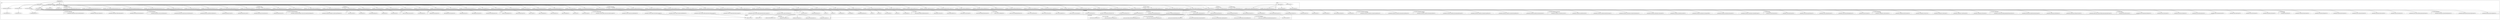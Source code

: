 digraph {
  subgraph cluster_ {
    label = "";
    labeljust = l;
    subgraph cluster_data {
      label = "data";
      labeljust = l;
      node[shape=ellipse];
      Template_data_DeepEqualsWithComments [label="data.DeepEqualsWithComments.ftl (6)"];
      node[shape=ellipse];
      Template_data_EqualsWithComments [label="data.EqualsWithComments.ftl (6)"];
      node[shape=ellipse];
      Template_data_DeepCloneWithParameters [label="data.DeepCloneWithParameters.ftl (6)"];
      node[shape=ellipse];
      Template_data_DeepEqualsWithOrder [label="data.DeepEqualsWithOrder.ftl (6)"];
      node[shape=ellipse];
      Template_data_EqualAttributes [label="data.EqualAttributes.ftl (6)"];
    }
    subgraph cluster__parser {
      label = "_parser";
      labeljust = l;
      node[shape=ellipse];
      Template__parser_CreateReader [label="_parser.CreateReader.ftl (1)"];
      node[shape=ellipse];
      Template__parser_Create [label="_parser.Create.ftl (1)"];
      node[shape=ellipse];
      Template__parser_ParseRuleString [label="_parser.ParseRuleString.ftl (24)"];
      node[shape=ellipse];
      Template__parser_ParseRuleReader [label="_parser.ParseRuleReader.ftl (24)"];
      node[shape=ellipse];
      Template__parser_ParseString [label="_parser.ParseString.ftl (1)"];
      node[shape=ellipse];
      Template__parser_Parse [label="_parser.Parse.ftl (1)"];
      node[shape=ellipse];
      Template__parser_ParseReader [label="_parser.ParseReader.ftl (1)"];
      node[shape=ellipse];
      Template__parser_ParseRule [label="_parser.ParseRule.ftl (24)"];
    }
    subgraph cluster_methods {
      label = "methods";
      labeljust = l;
      subgraph cluster_methods_opt {
        label = "methods.opt";
        labeljust = l;
        node[shape=ellipse];
        Template_methods_opt_Set4Opt [label="methods.opt.Set4Opt.ftl (10)"];
        node[shape=ellipse];
        Template_methods_opt_IsPresent4Opt [label="methods.opt.IsPresent4Opt.ftl (14)"];
        node[shape=ellipse];
        Template_methods_opt_SetAbsent [label="methods.opt.SetAbsent.ftl (10)"];
        node[shape=ellipse];
        Template_methods_opt_Get4Opt [label="methods.opt.Get4Opt.ftl (14)"];
      }
      node[shape=ellipse];
      Template_methods_Set [label="methods.Set.ftl (54)"];
      node[shape=ellipse];
      Template_methods_Get [label="methods.Get.ftl (78)"];
      node[shape=ellipse];
      Template_methods_MethodDelegate [label="methods.MethodDelegate.ftl (228)"];
    }
    subgraph cluster__cli {
      label = "_cli";
      labeljust = l;
      node[shape=ellipse];
      Template__cli_Main [label="_cli.Main.ftl (1)"];
      node[shape=ellipse];
      Template__cli_Run [label="_cli.Run.ftl (1)"];
      node[shape=ellipse];
      Template__cli_AddStandardOptions [label="_cli.AddStandardOptions.ftl (1)"];
      node[shape=ellipse];
      Template__cli_PrintVersion [label="_cli.PrintVersion.ftl (1)"];
      node[shape=ellipse];
      Template__cli_SymbolTable [label="_cli.SymbolTable.ftl (1)"];
      node[shape=ellipse];
      Template__cli_Parser [label="_cli.Parser.ftl (1)"];
      node[shape=ellipse];
      Template__cli_StoreSymbols [label="_cli.StoreSymbols.ftl (1)"];
      node[shape=ellipse];
      Template__cli_Print [label="_cli.Print.ftl (1)"];
      node[shape=ellipse];
      Template__cli_Init [label="_cli.Init.ftl (1)"];
      node[shape=ellipse];
      Template__cli_AddAdditionalOptions [label="_cli.AddAdditionalOptions.ftl (1)"];
      node[shape=ellipse];
      Template__cli_PrintHelp [label="_cli.PrintHelp.ftl (1)"];
      node[shape=ellipse];
      Template__cli_InitOptions [label="_cli.InitOptions.ftl (1)"];
    }
    subgraph cluster__visitor_handler {
      label = "_visitor.handler";
      labeljust = l;
      node[shape=ellipse];
      Template__visitor_handler_Traverse [label="_visitor.handler.Traverse.ftl (6)"];
      node[shape=ellipse];
      Template__visitor_handler_HandleSymTabInheritance [label="_visitor.handler.HandleSymTabInheritance.ftl (5)"];
      node[shape=ellipse];
      Template__visitor_handler_HandleASTInheritance [label="_visitor.handler.HandleASTInheritance.ftl (9)"];
      node[shape=ellipse];
      Template__visitor_handler_TraverseScope [label="_visitor.handler.TraverseScope.ftl (1)"];
      node[shape=ellipse];
      Template__visitor_handler_Handle [label="_visitor.handler.Handle.ftl (16)"];
    }
    subgraph cluster__visitor_traverser {
      label = "_visitor.traverser";
      labeljust = l;
      node[shape=ellipse];
      Template__visitor_traverser_Traverse [label="_visitor.traverser.Traverse.ftl (6)"];
      node[shape=ellipse];
      Template__visitor_traverser_AddVisitor [label="_visitor.traverser.AddVisitor.ftl (5)"];
      node[shape=ellipse];
      Template__visitor_traverser_DelegatingMethods [label="_visitor.traverser.DelegatingMethods.ftl (32)"];
      node[shape=ellipse];
      Template__visitor_traverser_SetHandler [label="_visitor.traverser.SetHandler.ftl (4)"];
      node[shape=ellipse];
      Template__visitor_traverser_TraverseScope [label="_visitor.traverser.TraverseScope.ftl (1)"];
      node[shape=ellipse];
      Template__visitor_traverser_Handle [label="_visitor.traverser.Handle.ftl (16)"];
    }
    subgraph cluster__ast_ast_class {
      label = "_ast.ast_class";
      labeljust = l;
      subgraph cluster__ast_ast_class_builder {
        label = "_ast.ast_class.builder";
        labeljust = l;
        node[shape=ellipse];
        Template__ast_ast_class_builder_ASTCNodeInit [label="_ast.ast_class.builder.ASTCNodeInit.ftl (12)"];
        node[shape=ellipse];
        Template__ast_ast_class_builder_ASTCNodeMethodDelegate [label="_ast.ast_class.builder.ASTCNodeMethodDelegate.ftl (204)"];
      }
      subgraph cluster__ast_ast_class_refSymbolMethods {
        label = "_ast.ast_class.refSymbolMethods";
        labeljust = l;
        node[shape=ellipse];
        Template__ast_ast_class_refSymbolMethods_GetDefinition [label="_ast.ast_class.refSymbolMethods.GetDefinition.ftl (1)"];
        node[shape=ellipse];
        Template__ast_ast_class_refSymbolMethods_GetSymbol [label="_ast.ast_class.refSymbolMethods.GetSymbol.ftl (1)"];
        node[shape=ellipse];
        Template__ast_ast_class_refSymbolMethods_IsPresentSymbol [label="_ast.ast_class.refSymbolMethods.IsPresentSymbol.ftl (1)"];
        node[shape=ellipse];
        Template__ast_ast_class_refSymbolMethods_UpdateLoader [label="_ast.ast_class.refSymbolMethods.UpdateLoader.ftl (1)"];
        node[shape=ellipse];
        Template__ast_ast_class_refSymbolMethods_IsPresentDefinition [label="_ast.ast_class.refSymbolMethods.IsPresentDefinition.ftl (1)"];
      }
      subgraph cluster__ast_ast_class_symboltable {
        label = "_ast.ast_class.symboltable";
        labeljust = l;
        node[shape=ellipse];
        Template__ast_ast_class_symboltable_InheritedSetEnclosingScope [label="_ast.ast_class.symboltable.InheritedSetEnclosingScope.ftl (18)"];
      }
      node[shape=ellipse];
      Template__ast_ast_class_Accept [label="_ast.ast_class.Accept.ftl (6)"];
      node[shape=ellipse];
      Template__ast_ast_class_AcceptSuper [label="_ast.ast_class.AcceptSuper.ftl (24)"];
    }
    subgraph cluster__ast_builder {
      label = "_ast.builder";
      labeljust = l;
      subgraph cluster__ast_builder_opt {
        label = "_ast.builder.opt";
        labeljust = l;
        node[shape=ellipse];
        Template__ast_builder_opt_SetAbsent4ASTBuilderOpt [label="_ast.builder.opt.SetAbsent4ASTBuilderOpt.ftl (5)"];
        node[shape=ellipse];
        Template__ast_builder_opt_Set4ASTBuilderOpt [label="_ast.builder.opt.Set4ASTBuilderOpt.ftl (5)"];
      }
      node[shape=ellipse];
      Template__ast_builder_BuildMethod [label="_ast.builder.BuildMethod.ftl (12)"];
      node[shape=ellipse];
      Template__ast_builder_Set4ASTBuilder [label="_ast.builder.Set4ASTBuilder.ftl (33)"];
      node[shape=ellipse];
      Template__ast_builder_MethodDelegate4ASTBuilder [label="_ast.builder.MethodDelegate4ASTBuilder.ftl (28)"];
      node[shape=ellipse];
      Template__ast_builder_IsValidMethod [label="_ast.builder.IsValidMethod.ftl (9)"];
    }
    subgraph cluster__ast_ast_constants {
      label = "_ast.ast_constants";
      labeljust = l;
      node[shape=ellipse];
      Template__ast_ast_constants_GetAllLanguages [label="_ast.ast_constants.GetAllLanguages.ftl (1)"];
    }
    subgraph cluster_mill {
      label = "mill";
      labeljust = l;
      node[shape=ellipse];
      Template_mill_InitMethod [label="mill.InitMethod.ftl (1)"];
      node[shape=ellipse];
      Template_mill_ProtectedParserMethod [label="mill.ProtectedParserMethod.ftl (1)"];
      node[shape=ellipse];
      Template_mill_InitMeMethod [label="mill.InitMeMethod.ftl (1)"];
      node[shape=ellipse];
      Template_mill_ResetMethod [label="mill.ResetMethod.ftl (1)"];
      node[shape=ellipse];
      Template_mill_BuilderMethod [label="mill.BuilderMethod.ftl (20)"];
      node[shape=ellipse];
      Template_mill_BuilderDelegatorMethod [label="mill.BuilderDelegatorMethod.ftl (12)"];
      node[shape=ellipse];
      Template_mill_ProtectedMethodForSuper [label="mill.ProtectedMethodForSuper.ftl (15)"];
      node[shape=ellipse];
      Template_mill_GetMillMethod [label="mill.GetMillMethod.ftl (1)"];
      node[shape=ellipse];
      Template_mill_ProtectedBuilderMethod [label="mill.ProtectedBuilderMethod.ftl (16)"];
      node[shape=ellipse];
      Template_mill_InheritanceHandlerMethod [label="mill.InheritanceHandlerMethod.ftl (1)"];
      node[shape=ellipse];
      Template_mill_ProtectedGlobalScopeMethod [label="mill.ProtectedGlobalScopeMethod.ftl (1)"];
    }
    subgraph cluster_core {
      label = "core";
      labeljust = l;
      node[shape=ellipse];
      Template_core_Constructor [label="core.Constructor.ftl (43)"];
      node[shape=ellipse];
      Template_core_Attribute [label="core.Attribute.ftl (173)"];
      node[shape=ellipse];
      Template_core_Class [label="core.Class.ftl (45)"];
      node[shape=ellipse];
      Template_core_Interface [label="core.Interface.ftl (22)"];
      node[shape=ellipse];
      Template_core_EmptyBody [label="core.EmptyBody.ftl (74)"];
      node[shape=ellipse];
      Template_core_Annotations [label="core.Annotations.ftl (5)"];
      node[shape=ellipse];
      Template_core_Method [label="core.Method.ftl (1545)"];
      node[shape=ellipse];
      Template_core_EmptyConstants [label="core.EmptyConstants.ftl (11)"];
      node[shape=ellipse];
      Template_core_Imports [label="core.Imports.ftl (67)"];
      node[shape=ellipse];
      Template_core_Value [label="core.Value.ftl (114)"];
      node[shape=ellipse];
      Template_core_Enum [label="core.Enum.ftl (2)"];
      node[shape=ellipse];
      Template_core_Constants [label="core.Constants.ftl (11)"];
    }
    subgraph cluster__symboltable_serialization_symbolDeSer {
      label = "_symboltable.serialization.symbolDeSer";
      labeljust = l;
      node[shape=ellipse];
      Template__symboltable_serialization_symbolDeSer_Deserialize4SymbolDeSer [label="_symboltable.serialization.symbolDeSer.Deserialize4SymbolDeSer.ftl (3)"];
      node[shape=ellipse];
      Template__symboltable_serialization_symbolDeSer_Serialize4SymbolDeSer [label="_symboltable.serialization.symbolDeSer.Serialize4SymbolDeSer.ftl (3)"];
    }
    subgraph cluster__symboltable_serialization_scopeDeSer {
      label = "_symboltable.serialization.scopeDeSer";
      labeljust = l;
      node[shape=ellipse];
      Template__symboltable_serialization_scopeDeSer_DeserializeArtifactScope [label="_symboltable.serialization.scopeDeSer.DeserializeArtifactScope.ftl (1)"];
      node[shape=ellipse];
      Template__symboltable_serialization_scopeDeSer_DeserializeSymbols [label="_symboltable.serialization.scopeDeSer.DeserializeSymbols.ftl (1)"];
      node[shape=ellipse];
      Template__symboltable_serialization_scopeDeSer_DeserializeScope [label="_symboltable.serialization.scopeDeSer.DeserializeScope.ftl (1)"];
      node[shape=ellipse];
      Template__symboltable_serialization_scopeDeSer_SerializeS2J4ScopeDeSer [label="_symboltable.serialization.scopeDeSer.SerializeS2J4ScopeDeSer.ftl (1)"];
      node[shape=ellipse];
      Template__symboltable_serialization_scopeDeSer_SerializeAS4ScopeDeSer [label="_symboltable.serialization.scopeDeSer.SerializeAS4ScopeDeSer.ftl (1)"];
    }
    subgraph cluster__symboltable_serialization_symbols2Json {
      label = "_symboltable.serialization.symbols2Json";
      labeljust = l;
      node[shape=ellipse];
      Template__symboltable_serialization_symbols2Json_VisitScope4STP [label="_symboltable.serialization.symbols2Json.VisitScope4STP.ftl (1)"];
      node[shape=ellipse];
      Template__symboltable_serialization_symbols2Json_Load2 [label="_symboltable.serialization.symbols2Json.Load2.ftl (3)"];
      node[shape=ellipse];
      Template__symboltable_serialization_symbols2Json_VisitSymbol [label="_symboltable.serialization.symbols2Json.VisitSymbol.ftl (3)"];
      node[shape=ellipse];
      Template__symboltable_serialization_symbols2Json_Serialize4Symbols2Json [label="_symboltable.serialization.symbols2Json.Serialize4Symbols2Json.ftl (2)"];
      node[shape=ellipse];
      Template__symboltable_serialization_symbols2Json_EndVisit4Scope [label="_symboltable.serialization.symbols2Json.EndVisit4Scope.ftl (2)"];
      node[shape=ellipse];
      Template__symboltable_serialization_symbols2Json_Init [label="_symboltable.serialization.symbols2Json.Init.ftl (1)"];
      node[shape=ellipse];
      Template__symboltable_serialization_symbols2Json_Store [label="_symboltable.serialization.symbols2Json.Store.ftl (1)"];
      node[shape=ellipse];
      Template__symboltable_serialization_symbols2Json_VisitArtifactScope [label="_symboltable.serialization.symbols2Json.VisitArtifactScope.ftl (1)"];
      node[shape=ellipse];
      Template__symboltable_serialization_symbols2Json_Deserialize [label="_symboltable.serialization.symbols2Json.Deserialize.ftl (1)"];
    }
    subgraph cluster__symboltable_symbol {
      label = "_symboltable.symbol";
      labeljust = l;
      node[shape=ellipse];
      Template__symboltable_symbol_SetSpannedScope [label="_symboltable.symbol.SetSpannedScope.ftl (2)"];
      node[shape=ellipse];
      Template__symboltable_symbol_DetermineFullName [label="_symboltable.symbol.DetermineFullName.ftl (3)"];
      node[shape=ellipse];
      Template__symboltable_symbol_BuildSymbol [label="_symboltable.symbol.BuildSymbol.ftl (3)"];
      node[shape=ellipse];
      Template__symboltable_symbol_NameSetter [label="_symboltable.symbol.NameSetter.ftl (4)"];
      node[shape=ellipse];
      Template__symboltable_symbol_GetScope [label="_symboltable.symbol.GetScope.ftl (4)"];
      node[shape=ellipse];
      Template__symboltable_symbol_DeterminePackageName [label="_symboltable.symbol.DeterminePackageName.ftl (3)"];
    }
    subgraph cluster__symboltable_artifactscope {
      label = "_symboltable.artifactscope";
      labeljust = l;
      node[shape=ellipse];
      Template__symboltable_artifactscope_SetEnclosingScope [label="_symboltable.artifactscope.SetEnclosingScope.ftl (1)"];
      node[shape=ellipse];
      Template__symboltable_artifactscope_GetName [label="_symboltable.artifactscope.GetName.ftl (1)"];
      node[shape=ellipse];
      Template__symboltable_artifactscope_ConstructorArtifactScope [label="_symboltable.artifactscope.ConstructorArtifactScope.ftl (1)"];
      node[shape=ellipse];
      Template__symboltable_artifactscope_IsPresentName [label="_symboltable.artifactscope.IsPresentName.ftl (1)"];
    }
    subgraph cluster__symboltable_scopesgenitor {
      label = "_symboltable.scopesgenitor";
      labeljust = l;
      node[shape=ellipse];
      Template__symboltable_scopesgenitor_CreateScope [label="_symboltable.scopesgenitor.CreateScope.ftl (1)"];
      node[shape=ellipse];
      Template__symboltable_scopesgenitor_Visit4SSC [label="_symboltable.scopesgenitor.Visit4SSC.ftl (3)"];
      node[shape=ellipse];
      Template__symboltable_scopesgenitor_EndVisitSymbol [label="_symboltable.scopesgenitor.EndVisitSymbol.ftl (3)"];
      node[shape=ellipse];
      Template__symboltable_scopesgenitor_VisitNoSymbol [label="_symboltable.scopesgenitor.VisitNoSymbol.ftl (3)"];
      node[shape=ellipse];
      Template__symboltable_scopesgenitor_PutOnStack [label="_symboltable.scopesgenitor.PutOnStack.ftl (1)"];
      node[shape=ellipse];
      Template__symboltable_scopesgenitor_CreateFromAST [label="_symboltable.scopesgenitor.CreateFromAST.ftl (1)"];
    }
    subgraph cluster__symboltable_iartifactscope {
      label = "_symboltable.iartifactscope";
      labeljust = l;
      node[shape=ellipse];
      Template__symboltable_iartifactscope_CheckIfContinueAsSubScope [label="_symboltable.iartifactscope.CheckIfContinueAsSubScope.ftl (1)"];
      node[shape=ellipse];
      Template__symboltable_iartifactscope_GetRemainingNameForResolveDown [label="_symboltable.iartifactscope.GetRemainingNameForResolveDown.ftl (1)"];
      node[shape=ellipse];
      Template__symboltable_iartifactscope_ContinueWithEnclosingScope4ArtifactScope [label="_symboltable.iartifactscope.ContinueWithEnclosingScope4ArtifactScope.ftl (3)"];
      node[shape=ellipse];
      Template__symboltable_iartifactscope_GetTopLevelSymbol [label="_symboltable.iartifactscope.GetTopLevelSymbol.ftl (1)"];
      node[shape=ellipse];
      Template__symboltable_iartifactscope_GetFullName [label="_symboltable.iartifactscope.GetFullName.ftl (1)"];
    }
    subgraph cluster__symboltable_scope {
      label = "_symboltable.scope";
      labeljust = l;
      node[shape=ellipse];
      Template__symboltable_scope_AcceptScope [label="_symboltable.scope.AcceptScope.ftl (3)"];
      node[shape=ellipse];
      Template__symboltable_scope_SetSpanningSymbolAbsent [label="_symboltable.scope.SetSpanningSymbolAbsent.ftl (1)"];
      node[shape=ellipse];
      Template__symboltable_scope_SetEnclosingScope [label="_symboltable.scope.SetEnclosingScope.ftl (1)"];
      node[shape=ellipse];
      Template__symboltable_scope_ResolveSubKinds [label="_symboltable.scope.ResolveSubKinds.ftl (3)"];
      node[shape=ellipse];
      Template__symboltable_scope_SetSubScopes [label="_symboltable.scope.SetSubScopes.ftl (1)"];
      node[shape=ellipse];
      Template__symboltable_scope_SetSpanningSymbol [label="_symboltable.scope.SetSpanningSymbol.ftl (1)"];
      node[shape=ellipse];
      Template__symboltable_scope_AddSubScope [label="_symboltable.scope.AddSubScope.ftl (1)"];
      node[shape=ellipse];
      Template__symboltable_scope_RemoveSubScope [label="_symboltable.scope.RemoveSubScope.ftl (1)"];
      node[shape=ellipse];
      Template__symboltable_scope_GetSubScopes [label="_symboltable.scope.GetSubScopes.ftl (1)"];
    }
    subgraph cluster__symboltable_symbolsurrogate {
      label = "_symboltable.symbolsurrogate";
      labeljust = l;
      node[shape=ellipse];
      Template__symboltable_symbolsurrogate_SetEnclosingScope4SymbolSurrogate [label="_symboltable.symbolsurrogate.SetEnclosingScope4SymbolSurrogate.ftl (3)"];
      node[shape=ellipse];
      Template__symboltable_symbolsurrogate_CheckLazyLoadDelegate [label="_symboltable.symbolsurrogate.CheckLazyLoadDelegate.ftl (3)"];
      node[shape=ellipse];
      Template__symboltable_symbolsurrogate_ConstructorSymbolSurrogate [label="_symboltable.symbolsurrogate.ConstructorSymbolSurrogate.ftl (3)"];
      node[shape=ellipse];
      Template__symboltable_symbolsurrogate_Set4SymbolSurrogate [label="_symboltable.symbolsurrogate.Set4SymbolSurrogate.ftl (3)"];
      node[shape=ellipse];
      Template__symboltable_symbolsurrogate_LazyLoadDelegate [label="_symboltable.symbolsurrogate.LazyLoadDelegate.ftl (3)"];
      node[shape=ellipse];
      Template__symboltable_symbolsurrogate_GetFullName [label="_symboltable.symbolsurrogate.GetFullName.ftl (3)"];
      node[shape=ellipse];
      Template__symboltable_symbolsurrogate_GetEnclosingScopeSymbolSurrogate [label="_symboltable.symbolsurrogate.GetEnclosingScopeSymbolSurrogate.ftl (3)"];
      node[shape=ellipse];
      Template__symboltable_symbolsurrogate_BuildSymbolSurrogate [label="_symboltable.symbolsurrogate.BuildSymbolSurrogate.ftl (3)"];
    }
    subgraph cluster__symboltable_globalscope {
      label = "_symboltable.globalscope";
      labeljust = l;
      node[shape=ellipse];
      Template__symboltable_globalscope_ZeroArgsConstructorGlobalScope [label="_symboltable.globalscope.ZeroArgsConstructorGlobalScope.ftl (1)"];
      node[shape=ellipse];
      Template__symboltable_globalscope_LoadFileForModelName [label="_symboltable.globalscope.LoadFileForModelName.ftl (1)"];
      node[shape=ellipse];
      Template__symboltable_globalscope_Init [label="_symboltable.globalscope.Init.ftl (1)"];
      node[shape=ellipse];
      Template__symboltable_globalscope_GetSymbols2Json [label="_symboltable.globalscope.GetSymbols2Json.ftl (1)"];
      node[shape=ellipse];
      Template__symboltable_globalscope_Load [label="_symboltable.globalscope.Load.ftl (3)"];
      node[shape=ellipse];
      Template__symboltable_globalscope_Clear [label="_symboltable.globalscope.Clear.ftl (1)"];
      node[shape=ellipse];
      Template__symboltable_globalscope_ConstructorGlobalScope [label="_symboltable.globalscope.ConstructorGlobalScope.ftl (1)"];
    }
    subgraph cluster__symboltable_iscope {
      label = "_symboltable.iscope";
      labeljust = l;
      node[shape=ellipse];
      Template__symboltable_iscope_ResolveDownMany [label="_symboltable.iscope.ResolveDownMany.ftl (3)"];
      node[shape=ellipse];
      Template__symboltable_iscope_ResolveDelegate [label="_symboltable.iscope.ResolveDelegate.ftl (21)"];
      node[shape=ellipse];
      Template__symboltable_iscope_ResolveMany4IScope [label="_symboltable.iscope.ResolveMany4IScope.ftl (3)"];
      node[shape=ellipse];
      Template__symboltable_iscope_Filter [label="_symboltable.iscope.Filter.ftl (3)"];
      node[shape=ellipse];
      Template__symboltable_iscope_ContinueWithEnclosingScope4IScope [label="_symboltable.iscope.ContinueWithEnclosingScope4IScope.ftl (3)"];
      node[shape=ellipse];
      Template__symboltable_iscope_GetSymbolSize [label="_symboltable.iscope.GetSymbolSize.ftl (1)"];
      node[shape=ellipse];
      Template__symboltable_iscope_ResolveManyLocally [label="_symboltable.iscope.ResolveManyLocally.ftl (3)"];
      node[shape=ellipse];
      Template__symboltable_iscope_ContinueAsSubScope [label="_symboltable.iscope.ContinueAsSubScope.ftl (3)"];
    }
    subgraph cluster__symboltable_iglobalscope {
      label = "_symboltable.iglobalscope";
      labeljust = l;
      node[shape=ellipse];
      Template__symboltable_iglobalscope_CalculateModelNamesFor [label="_symboltable.iglobalscope.CalculateModelNamesFor.ftl (3)"];
      node[shape=ellipse];
      Template__symboltable_iglobalscope_ResolveAdapted [label="_symboltable.iglobalscope.ResolveAdapted.ftl (3)"];
      node[shape=ellipse];
      Template__symboltable_iglobalscope_ResolveMany4GlobalScope [label="_symboltable.iglobalscope.ResolveMany4GlobalScope.ftl (3)"];
    }
    subgraph cluster__symboltable_scopesgenitordelegator {
      label = "_symboltable.scopesgenitordelegator";
      labeljust = l;
      node[shape=ellipse];
      Template__symboltable_scopesgenitordelegator_CreateFromASTDelegator [label="_symboltable.scopesgenitordelegator.CreateFromASTDelegator.ftl (1)"];
      node[shape=ellipse];
      Template__symboltable_scopesgenitordelegator_ConstructorScopesGenitorDelegator [label="_symboltable.scopesgenitordelegator.ConstructorScopesGenitorDelegator.ftl (1)"];
    }
    subgraph cluster_parser {
      label = "parser";
      labeljust = l;
      node[shape=ellipse];
      Template_parser_Parser [label="parser.Parser.ftl (1)"];
      node[shape=ellipse];
      Template_parser_Lexer [label="parser.Lexer.ftl (1)"];
      node[shape=ellipse];
      Template_parser_ParserHeader [label="parser.ParserHeader.ftl (1)"];
      node[shape=ellipse];
      Template_parser_LexerMember [label="parser.LexerMember.ftl (1)"];
    }
    subgraph cluster__od {
      label = "_od";
      labeljust = l;
      node[shape=ellipse];
      Template__od_PrintObject [label="_od.PrintObject.ftl (1)"];
      node[shape=ellipse];
      Template__od_PrintAttribute [label="_od.PrintAttribute.ftl (1)"];
      node[shape=ellipse];
      Template__od_ConstructorOD [label="_od.ConstructorOD.ftl (1)"];
      node[shape=ellipse];
      Template__od_HandleOD [label="_od.HandleOD.ftl (6)"];
      node[shape=ellipse];
      Template__od_PrintObjectDiagram [label="_od.PrintObjectDiagram.ftl (1)"];
    }
    subgraph cluster_graphqllite {
      label = "graphqllite";
      labeljust = l;
      subgraph cluster_graphqllite__symboltable {
        label = "graphqllite._symboltable";
        labeljust = l;
        node[shape=note];
        File_graphqllite__symboltable_GraphQLLiteScope [label="graphqllite._symboltable.GraphQLLiteScope.java (1)"];
        node[shape=note];
        File_graphqllite__symboltable_ICommonGraphQLLiteSymbol [label="graphqllite._symboltable.ICommonGraphQLLiteSymbol.java (1)"];
        node[shape=note];
        File_graphqllite__symboltable_SchemaSymbolDeSer [label="graphqllite._symboltable.SchemaSymbolDeSer.java (1)"];
        node[shape=note];
        File_graphqllite__symboltable_ITypeSymbolResolver [label="graphqllite._symboltable.ITypeSymbolResolver.java (1)"];
        node[shape=note];
        File_graphqllite__symboltable_GQLTypeSymbolDeSer [label="graphqllite._symboltable.GQLTypeSymbolDeSer.java (1)"];
        node[shape=note];
        File_graphqllite__symboltable_GraphQLLiteScopesGenitorDelegator [label="graphqllite._symboltable.GraphQLLiteScopesGenitorDelegator.java (1)"];
        node[shape=note];
        File_graphqllite__symboltable_IGraphQLLiteGlobalScope [label="graphqllite._symboltable.IGraphQLLiteGlobalScope.java (1)"];
        node[shape=note];
        File_graphqllite__symboltable_IGraphQLLiteArtifactScope [label="graphqllite._symboltable.IGraphQLLiteArtifactScope.java (1)"];
        node[shape=note];
        File_graphqllite__symboltable_GQLTypeSymbol [label="graphqllite._symboltable.GQLTypeSymbol.java (1)"];
        node[shape=note];
        File_graphqllite__symboltable_GraphQLLiteArtifactScope [label="graphqllite._symboltable.GraphQLLiteArtifactScope.java (1)"];
        node[shape=note];
        File_graphqllite__symboltable_SchemaSymbolSurrogate [label="graphqllite._symboltable.SchemaSymbolSurrogate.java (1)"];
        node[shape=note];
        File_graphqllite__symboltable_IGraphQLLiteScope [label="graphqllite._symboltable.IGraphQLLiteScope.java (1)"];
        node[shape=note];
        File_graphqllite__symboltable_GraphQLLiteSymbols2Json [label="graphqllite._symboltable.GraphQLLiteSymbols2Json.java (1)"];
        node[shape=note];
        File_graphqllite__symboltable_GraphQLLiteScopesGenitor [label="graphqllite._symboltable.GraphQLLiteScopesGenitor.java (1)"];
        node[shape=note];
        File_graphqllite__symboltable_SchemaSymbolSurrogateBuilder [label="graphqllite._symboltable.SchemaSymbolSurrogateBuilder.java (1)"];
        node[shape=note];
        File_graphqllite__symboltable_GraphQLLiteDeSer [label="graphqllite._symboltable.GraphQLLiteDeSer.java (1)"];
        node[shape=note];
        File_graphqllite__symboltable_ISchemaSymbolResolver [label="graphqllite._symboltable.ISchemaSymbolResolver.java (1)"];
        node[shape=note];
        File_graphqllite__symboltable_IGQLTypeSymbolResolver [label="graphqllite._symboltable.IGQLTypeSymbolResolver.java (1)"];
        node[shape=note];
        File_graphqllite__symboltable_GQLTypeSymbolSurrogateBuilder [label="graphqllite._symboltable.GQLTypeSymbolSurrogateBuilder.java (1)"];
        node[shape=note];
        File_graphqllite__symboltable_TypeSymbolDeSer [label="graphqllite._symboltable.TypeSymbolDeSer.java (1)"];
        node[shape=note];
        File_graphqllite__symboltable_TypeSymbolSurrogate [label="graphqllite._symboltable.TypeSymbolSurrogate.java (1)"];
        node[shape=note];
        File_graphqllite__symboltable_SchemaSymbol [label="graphqllite._symboltable.SchemaSymbol.java (1)"];
        node[shape=note];
        File_graphqllite__symboltable_TypeSymbolSurrogateBuilder [label="graphqllite._symboltable.TypeSymbolSurrogateBuilder.java (1)"];
        node[shape=note];
        File_graphqllite__symboltable_TypeSymbolBuilder [label="graphqllite._symboltable.TypeSymbolBuilder.java (1)"];
        node[shape=note];
        File_graphqllite__symboltable_GraphQLLiteGlobalScope [label="graphqllite._symboltable.GraphQLLiteGlobalScope.java (1)"];
        node[shape=note];
        File_graphqllite__symboltable_TypeSymbol [label="graphqllite._symboltable.TypeSymbol.java (1)"];
        node[shape=note];
        File_graphqllite__symboltable_GQLTypeSymbolBuilder [label="graphqllite._symboltable.GQLTypeSymbolBuilder.java (1)"];
        node[shape=note];
        File_graphqllite__symboltable_SchemaSymbolBuilder [label="graphqllite._symboltable.SchemaSymbolBuilder.java (1)"];
        node[shape=note];
        File_graphqllite__symboltable_GQLTypeSymbolSurrogate [label="graphqllite._symboltable.GQLTypeSymbolSurrogate.java (1)"];
      }
      subgraph cluster_graphqllite__auxiliary {
        label = "graphqllite._auxiliary";
        labeljust = l;
        node[shape=note];
        File_graphqllite__auxiliary_MCCommonLiteralsMillForGraphQLLite [label="graphqllite._auxiliary.MCCommonLiteralsMillForGraphQLLite.java (1)"];
        node[shape=note];
        File_graphqllite__auxiliary_MCBasicsMillForGraphQLLite [label="graphqllite._auxiliary.MCBasicsMillForGraphQLLite.java (1)"];
        node[shape=note];
        File_graphqllite__auxiliary_MCLiteralsBasisMillForGraphQLLite [label="graphqllite._auxiliary.MCLiteralsBasisMillForGraphQLLite.java (1)"];
      }
      subgraph cluster_graphqllite__parser {
        label = "graphqllite._parser";
        labeljust = l;
        node[shape=note];
        File_graphqllite__parser_GraphQLLiteAntlrParser [label="graphqllite._parser.GraphQLLiteAntlrParser.g4 (1)"];
        node[shape=note];
        File_graphqllite__parser_GraphQLLiteAntlrLexer [label="graphqllite._parser.GraphQLLiteAntlrLexer.g4 (1)"];
        node[shape=note];
        File_graphqllite__parser_GraphQLLiteParser [label="graphqllite._parser.GraphQLLiteParser.java (1)"];
      }
      subgraph cluster_graphqllite__od {
        label = "graphqllite._od";
        labeljust = l;
        node[shape=note];
        File_graphqllite__od_GraphQLLite2OD [label="graphqllite._od.GraphQLLite2OD.java (1)"];
      }
      subgraph cluster_graphqllite__visitor {
        label = "graphqllite._visitor";
        labeljust = l;
        node[shape=note];
        File_graphqllite__visitor_GraphQLLiteVisitor2 [label="graphqllite._visitor.GraphQLLiteVisitor2.java (1)"];
        node[shape=note];
        File_graphqllite__visitor_GraphQLLiteInheritanceHandler [label="graphqllite._visitor.GraphQLLiteInheritanceHandler.java (1)"];
        node[shape=note];
        File_graphqllite__visitor_GraphQLLiteHandler [label="graphqllite._visitor.GraphQLLiteHandler.java (1)"];
        node[shape=note];
        File_graphqllite__visitor_GraphQLLiteTraverser [label="graphqllite._visitor.GraphQLLiteTraverser.java (1)"];
        node[shape=note];
        File_graphqllite__visitor_GraphQLLiteTraverserImplementation [label="graphqllite._visitor.GraphQLLiteTraverserImplementation.java (1)"];
      }
      subgraph cluster_graphqllite__ast {
        label = "graphqllite._ast";
        labeljust = l;
        node[shape=note];
        File_graphqllite__ast_ASTSchemaBuilder [label="graphqllite._ast.ASTSchemaBuilder.java (1)"];
        node[shape=note];
        File_graphqllite__ast_ASTBUILDINSCALAR [label="graphqllite._ast.ASTBUILDINSCALAR.java (1)"];
        node[shape=note];
        File_graphqllite__ast_ASTTypeBuilder [label="graphqllite._ast.ASTTypeBuilder.java (1)"];
        node[shape=note];
        File_graphqllite__ast_ASTCollectionAttributeTypeBuilder [label="graphqllite._ast.ASTCollectionAttributeTypeBuilder.java (1)"];
        node[shape=note];
        File_graphqllite__ast_ASTScalarBuilder [label="graphqllite._ast.ASTScalarBuilder.java (1)"];
        node[shape=note];
        File_graphqllite__ast_ASTSimpleAttributeType [label="graphqllite._ast.ASTSimpleAttributeType.java (1)"];
        node[shape=note];
        File_graphqllite__ast_ASTConstantsGraphQLLite [label="graphqllite._ast.ASTConstantsGraphQLLite.java (1)"];
        node[shape=note];
        File_graphqllite__ast_ASTScalar [label="graphqllite._ast.ASTScalar.java (1)"];
        node[shape=note];
        File_graphqllite__ast_ASTGQLTypeTOP [label="graphqllite._ast.ASTGQLTypeTOP.java (1)"];
        node[shape=note];
        File_graphqllite__ast_ASTSimpleAttributeTypeBuilder [label="graphqllite._ast.ASTSimpleAttributeTypeBuilder.java (1)"];
        node[shape=note];
        File_graphqllite__ast_GraphQLLiteLiterals [label="graphqllite._ast.GraphQLLiteLiterals.java (1)"];
        node[shape=note];
        File_graphqllite__ast_ASTGraphQLLiteNode [label="graphqllite._ast.ASTGraphQLLiteNode.java (1)"];
        node[shape=note];
        File_graphqllite__ast_ASTSchemaTOP [label="graphqllite._ast.ASTSchemaTOP.java (1)"];
        node[shape=note];
        File_graphqllite__ast_ASTGQLTypeAttributeBuilder [label="graphqllite._ast.ASTGQLTypeAttributeBuilder.java (1)"];
        node[shape=note];
        File_graphqllite__ast_ASTGQLTypeAttributeTOP [label="graphqllite._ast.ASTGQLTypeAttributeTOP.java (1)"];
        node[shape=note];
        File_graphqllite__ast_ASTType [label="graphqllite._ast.ASTType.java (1)"];
        node[shape=note];
        File_graphqllite__ast_ASTCollectionAttributeType [label="graphqllite._ast.ASTCollectionAttributeType.java (1)"];
        node[shape=note];
        File_graphqllite__ast_ASTAttributeType [label="graphqllite._ast.ASTAttributeType.java (1)"];
      }
      subgraph cluster_graphqllite__cocos {
        label = "graphqllite._cocos";
        labeljust = l;
        node[shape=note];
        File_graphqllite__cocos_GraphQLLiteASTGQLTypeAttributeCoCo [label="graphqllite._cocos.GraphQLLiteASTGQLTypeAttributeCoCo.java (1)"];
        node[shape=note];
        File_graphqllite__cocos_GraphQLLiteASTScalarCoCo [label="graphqllite._cocos.GraphQLLiteASTScalarCoCo.java (1)"];
        node[shape=note];
        File_graphqllite__cocos_GraphQLLiteASTGraphQLLiteNodeCoCo [label="graphqllite._cocos.GraphQLLiteASTGraphQLLiteNodeCoCo.java (1)"];
        node[shape=note];
        File_graphqllite__cocos_GraphQLLiteCoCoChecker [label="graphqllite._cocos.GraphQLLiteCoCoChecker.java (1)"];
        node[shape=note];
        File_graphqllite__cocos_GraphQLLiteASTTypeCoCo [label="graphqllite._cocos.GraphQLLiteASTTypeCoCo.java (1)"];
        node[shape=note];
        File_graphqllite__cocos_GraphQLLiteASTSchemaCoCo [label="graphqllite._cocos.GraphQLLiteASTSchemaCoCo.java (1)"];
        node[shape=note];
        File_graphqllite__cocos_GraphQLLiteASTCollectionAttributeTypeCoCo [label="graphqllite._cocos.GraphQLLiteASTCollectionAttributeTypeCoCo.java (1)"];
        node[shape=note];
        File_graphqllite__cocos_GraphQLLiteASTSimpleAttributeTypeCoCo [label="graphqllite._cocos.GraphQLLiteASTSimpleAttributeTypeCoCo.java (1)"];
        node[shape=note];
        File_graphqllite__cocos_GraphQLLiteASTAttributeTypeCoCo [label="graphqllite._cocos.GraphQLLiteASTAttributeTypeCoCo.java (1)"];
        node[shape=note];
        File_graphqllite__cocos_GraphQLLiteASTGQLTypeCoCo [label="graphqllite._cocos.GraphQLLiteASTGQLTypeCoCo.java (1)"];
      }
      node[shape=note];
      File_graphqllite_GraphQLLiteMill [label="graphqllite.GraphQLLiteMill.java (1)"];
      node[shape=note];
      File_graphqllite_GraphQLLiteToolTOP [label="graphqllite.GraphQLLiteToolTOP.java (1)"];
    }
    subgraph cluster__cocos {
      label = "_cocos";
      labeljust = l;
      node[shape=ellipse];
      Template__cocos_CoCoCheckerConstructor [label="_cocos.CoCoCheckerConstructor.ftl (1)"];
      node[shape=ellipse];
      Template__cocos_AddChecker [label="_cocos.AddChecker.ftl (4)"];
    }
    node[shape=box3d];
    Model_GraphQLLite [label="GraphQLLite (1)"];
  }
  Model_GraphQLLite -> Template_parser_Parser;
  Model_GraphQLLite -> Template_parser_Lexer;
  Model_GraphQLLite -> Template_core_Class;
  Model_GraphQLLite -> Template_core_Interface;
  Model_GraphQLLite -> Template_core_Enum;
  Template__ast_builder_BuildMethod -> Template__ast_ast_class_builder_ASTCNodeInit;
  Template_core_Constructor -> Template__symboltable_globalscope_ConstructorGlobalScope;
  Template_core_Constructor -> Template__od_ConstructorOD;
  Template_core_Constructor -> Template_core_EmptyBody;
  Template_core_Constructor -> Template__symboltable_symbolsurrogate_ConstructorSymbolSurrogate;
  Template_core_Constructor -> Template__symboltable_scopesgenitordelegator_ConstructorScopesGenitorDelegator;
  Template_core_Constructor -> Template__symboltable_artifactscope_ConstructorArtifactScope;
  Template_core_Constructor -> Template__cocos_CoCoCheckerConstructor;
  Template_core_Constructor -> Template__symboltable_globalscope_ZeroArgsConstructorGlobalScope;
  Template_core_Attribute -> Template_core_Value;
  Template_core_Class -> File_graphqllite__ast_ASTCollectionAttributeType;
  Template_core_Class -> File_graphqllite__cocos_GraphQLLiteCoCoChecker;
  Template_core_Class -> File_graphqllite__symboltable_SchemaSymbolDeSer;
  Template_core_Class -> File_graphqllite__ast_ASTSchemaBuilder;
  Template_core_Class -> File_graphqllite__ast_ASTSimpleAttributeTypeBuilder;
  Template_core_Class -> File_graphqllite__ast_ASTGQLTypeAttributeTOP;
  Template_core_Class -> File_graphqllite__symboltable_GQLTypeSymbolSurrogate;
  Template_core_Class -> File_graphqllite__visitor_GraphQLLiteTraverserImplementation;
  Template_core_Class -> File_graphqllite__symboltable_GraphQLLiteDeSer;
  Template_core_Class -> File_graphqllite__ast_ASTConstantsGraphQLLite;
  Template_core_Class -> File_graphqllite__od_GraphQLLite2OD;
  Template_core_Class -> File_graphqllite__symboltable_TypeSymbol;
  Template_core_Class -> Template_core_Method;
  Template_core_Class -> File_graphqllite__symboltable_GQLTypeSymbolBuilder;
  Template_core_Class -> File_graphqllite_GraphQLLiteToolTOP;
  Template_core_Class -> File_graphqllite__ast_ASTCollectionAttributeTypeBuilder;
  Template_core_Class -> File_graphqllite__symboltable_SchemaSymbolBuilder;
  Template_core_Class -> File_graphqllite__symboltable_TypeSymbolSurrogateBuilder;
  Template_core_Class -> File_graphqllite__ast_ASTScalarBuilder;
  Template_core_Class -> File_graphqllite__symboltable_GQLTypeSymbolDeSer;
  Template_core_Class -> File_graphqllite__auxiliary_MCLiteralsBasisMillForGraphQLLite;
  Template_core_Class -> File_graphqllite__symboltable_GraphQLLiteGlobalScope;
  Template_core_Class -> File_graphqllite__parser_GraphQLLiteParser;
  Template_core_Class -> Template_core_Imports;
  Template_core_Class -> File_graphqllite__auxiliary_MCCommonLiteralsMillForGraphQLLite;
  Template_core_Class -> File_graphqllite_GraphQLLiteMill;
  Template_core_Class -> File_graphqllite__symboltable_GraphQLLiteScopesGenitor;
  Template_core_Class -> File_graphqllite__ast_ASTScalar;
  Template_core_Class -> File_graphqllite__symboltable_GQLTypeSymbolSurrogateBuilder;
  Template_core_Class -> File_graphqllite__symboltable_SchemaSymbol;
  Template_core_Class -> File_graphqllite__ast_ASTGQLTypeAttributeBuilder;
  Template_core_Class -> File_graphqllite__ast_ASTTypeBuilder;
  Template_core_Class -> File_graphqllite__symboltable_GraphQLLiteScope;
  Template_core_Class -> File_graphqllite__symboltable_GraphQLLiteSymbols2Json;
  Template_core_Class -> Template_core_Constructor;
  Template_core_Class -> File_graphqllite__ast_ASTSchemaTOP;
  Template_core_Class -> File_graphqllite__symboltable_SchemaSymbolSurrogate;
  Template_core_Class -> Template_core_Annotations;
  Template_core_Class -> File_graphqllite__visitor_GraphQLLiteInheritanceHandler;
  Template_core_Class -> File_graphqllite__ast_ASTType;
  Template_core_Class -> File_graphqllite__symboltable_TypeSymbolSurrogate;
  Template_core_Class -> File_graphqllite__ast_ASTSimpleAttributeType;
  Template_core_Class -> File_graphqllite__symboltable_GQLTypeSymbol;
  Template_core_Class -> File_graphqllite__symboltable_TypeSymbolDeSer;
  Template_core_Class -> File_graphqllite__auxiliary_MCBasicsMillForGraphQLLite;
  Template_core_Class -> File_graphqllite__symboltable_GraphQLLiteScopesGenitorDelegator;
  Template_core_Class -> File_graphqllite__symboltable_GraphQLLiteArtifactScope;
  Template_core_Class -> File_graphqllite__symboltable_SchemaSymbolSurrogateBuilder;
  Template_core_Class -> Template_core_Attribute;
  Template_core_Class -> File_graphqllite__symboltable_TypeSymbolBuilder;
  Template_core_Interface -> File_graphqllite__cocos_GraphQLLiteASTSimpleAttributeTypeCoCo;
  Template_core_Interface -> File_graphqllite__symboltable_IGraphQLLiteArtifactScope;
  Template_core_Interface -> File_graphqllite__ast_ASTGraphQLLiteNode;
  Template_core_Interface -> File_graphqllite__visitor_GraphQLLiteTraverser;
  Template_core_Interface -> File_graphqllite__ast_ASTGQLTypeTOP;
  Template_core_Interface -> File_graphqllite__symboltable_IGQLTypeSymbolResolver;
  Template_core_Interface -> File_graphqllite__cocos_GraphQLLiteASTGQLTypeAttributeCoCo;
  Template_core_Interface -> File_graphqllite__symboltable_IGraphQLLiteScope;
  Template_core_Interface -> Template_core_Method;
  Template_core_Interface -> File_graphqllite__symboltable_ICommonGraphQLLiteSymbol;
  Template_core_Interface -> File_graphqllite__visitor_GraphQLLiteVisitor2;
  Template_core_Interface -> File_graphqllite__cocos_GraphQLLiteASTScalarCoCo;
  Template_core_Interface -> File_graphqllite__symboltable_ISchemaSymbolResolver;
  Template_core_Interface -> File_graphqllite__cocos_GraphQLLiteASTSchemaCoCo;
  Template_core_Interface -> File_graphqllite__ast_ASTAttributeType;
  Template_core_Interface -> File_graphqllite__symboltable_ITypeSymbolResolver;
  Template_core_Interface -> File_graphqllite__symboltable_IGraphQLLiteGlobalScope;
  Template_core_Interface -> Template_core_Annotations;
  Template_core_Interface -> File_graphqllite__cocos_GraphQLLiteASTGQLTypeCoCo;
  Template_core_Interface -> File_graphqllite__visitor_GraphQLLiteHandler;
  Template_core_Interface -> File_graphqllite__cocos_GraphQLLiteASTGraphQLLiteNodeCoCo;
  Template_core_Interface -> File_graphqllite__cocos_GraphQLLiteASTTypeCoCo;
  Template_core_Interface -> Template_core_Imports;
  Template_core_Interface -> File_graphqllite__cocos_GraphQLLiteASTAttributeTypeCoCo;
  Template_core_Interface -> File_graphqllite__cocos_GraphQLLiteASTCollectionAttributeTypeCoCo;
  Template_core_Method -> Template__symboltable_iartifactscope_ContinueWithEnclosingScope4ArtifactScope;
  Template_core_Method -> Template__ast_ast_class_AcceptSuper;
  Template_core_Method -> Template__symboltable_symbol_GetScope;
  Template_core_Method -> Template__symboltable_scope_SetSpanningSymbolAbsent;
  Template_core_Method -> Template__symboltable_serialization_symbols2Json_EndVisit4Scope;
  Template_core_Method -> Template__parser_Parse;
  Template_core_Method -> Template_core_EmptyBody;
  Template_core_Method -> Template__symboltable_symbol_DetermineFullName;
  Template_core_Method -> Template__symboltable_scope_ResolveSubKinds;
  Template_core_Method -> Template__symboltable_scope_SetSubScopes;
  Template_core_Method -> Template__symboltable_iscope_ResolveDelegate;
  Template_core_Method -> Template__ast_ast_constants_GetAllLanguages;
  Template_core_Method -> Template__ast_ast_class_refSymbolMethods_GetDefinition;
  Template_core_Method -> Template__ast_ast_class_refSymbolMethods_IsPresentDefinition;
  Template_core_Method -> Template__symboltable_artifactscope_GetName;
  Template_core_Method -> Template__symboltable_serialization_symbols2Json_Store;
  Template_core_Method -> Template__visitor_handler_HandleASTInheritance;
  Template_core_Method -> Template__ast_ast_class_refSymbolMethods_GetSymbol;
  Template_core_Method -> Template_data_EqualAttributes;
  Template_core_Method -> Template_methods_MethodDelegate;
  Template_core_Method -> Template__cli_Print;
  Template_core_Method -> Template__cli_AddStandardOptions;
  Template_core_Method -> Template_mill_ProtectedMethodForSuper;
  Template_core_Method -> Template__parser_CreateReader;
  Template_core_Method -> Template__symboltable_globalscope_LoadFileForModelName;
  Template_core_Method -> Template__cocos_AddChecker;
  Template_core_Method -> Template__symboltable_iscope_ContinueWithEnclosingScope4IScope;
  Template_core_Method -> Template__symboltable_iglobalscope_ResolveAdapted;
  Template_core_Method -> Template__visitor_traverser_DelegatingMethods;
  Template_core_Method -> Template__visitor_traverser_Handle;
  Template_core_Method -> Template__symboltable_symbolsurrogate_GetEnclosingScopeSymbolSurrogate;
  Template_core_Method -> Template__cli_Main;
  Template_core_Method -> Template_mill_GetMillMethod;
  Template_core_Method -> Template__visitor_handler_HandleSymTabInheritance;
  Template_core_Method -> Template__symboltable_symbolsurrogate_CheckLazyLoadDelegate;
  Template_core_Method -> Template_mill_ProtectedParserMethod;
  Template_core_Method -> Template__ast_ast_class_refSymbolMethods_UpdateLoader;
  Template_core_Method -> Template__symboltable_symbolsurrogate_BuildSymbolSurrogate;
  Template_core_Method -> Template__symboltable_serialization_symbols2Json_Load2;
  Template_core_Method -> Template__symboltable_scope_SetSpanningSymbol;
  Template_core_Method -> Template__symboltable_scopesgenitor_CreateFromAST;
  Template_core_Method -> Template__od_PrintObject;
  Template_core_Method -> Template__cli_PrintHelp;
  Template_core_Method -> Template__symboltable_iscope_ResolveDownMany;
  Template_core_Method -> Template__symboltable_serialization_symbols2Json_Init;
  Template_core_Method -> Template__symboltable_serialization_symbols2Json_Serialize4Symbols2Json;
  Template_core_Method -> Template_methods_opt_Set4Opt;
  Template_core_Method -> Template__symboltable_serialization_scopeDeSer_SerializeAS4ScopeDeSer;
  Template_core_Method -> Template__symboltable_symbol_BuildSymbol;
  Template_core_Method -> Template__visitor_traverser_Traverse;
  Template_core_Method -> Template_methods_Get;
  Template_core_Method -> Template__parser_ParseRuleString;
  Template_core_Method -> Template__symboltable_scope_RemoveSubScope;
  Template_core_Method -> Template__symboltable_scopesgenitor_PutOnStack;
  Template_core_Method -> Template__cli_PrintVersion;
  Template_core_Method -> Template__symboltable_serialization_symbols2Json_VisitScope4STP;
  Template_core_Method -> Template__symboltable_iglobalscope_CalculateModelNamesFor;
  Template_core_Method -> Template__cli_Parser;
  Template_core_Method -> Template__parser_Create;
  Template_core_Method -> Template__symboltable_symbol_SetSpannedScope;
  Template_core_Method -> Template__symboltable_globalscope_Clear;
  Template_core_Method -> Template__ast_ast_class_Accept;
  Template_core_Method -> Template__symboltable_serialization_symbolDeSer_Deserialize4SymbolDeSer;
  Template_core_Method -> Template_mill_BuilderDelegatorMethod;
  Template_core_Method -> Template__symboltable_symbolsurrogate_SetEnclosingScope4SymbolSurrogate;
  Template_core_Method -> Template__symboltable_iartifactscope_CheckIfContinueAsSubScope;
  Template_core_Method -> Template__symboltable_scopesgenitor_VisitNoSymbol;
  Template_core_Method -> Template__symboltable_serialization_symbols2Json_VisitArtifactScope;
  Template_core_Method -> Template__ast_ast_class_builder_ASTCNodeMethodDelegate;
  Template_core_Method -> Template_mill_InitMethod;
  Template_core_Method -> Template__symboltable_globalscope_Load;
  Template_core_Method -> Template__symboltable_scope_AddSubScope;
  Template_core_Method -> Template__ast_builder_BuildMethod;
  Template_core_Method -> Template__symboltable_iartifactscope_GetTopLevelSymbol;
  Template_core_Method -> Template_methods_Set;
  Template_core_Method -> Template__parser_ParseRule;
  Template_core_Method -> Template_mill_BuilderMethod;
  Template_core_Method -> Template__cli_Init;
  Template_core_Method -> Template__ast_builder_MethodDelegate4ASTBuilder;
  Template_core_Method -> Template__symboltable_serialization_symbolDeSer_Serialize4SymbolDeSer;
  Template_core_Method -> Template__symboltable_iscope_ContinueAsSubScope;
  Template_core_Method -> Template__cli_StoreSymbols;
  Template_core_Method -> Template__od_HandleOD;
  Template_core_Method -> Template_mill_InitMeMethod;
  Template_core_Method -> Template__symboltable_globalscope_GetSymbols2Json;
  Template_core_Method -> Template__visitor_handler_Handle;
  Template_core_Method -> Template__symboltable_scope_GetSubScopes;
  Template_core_Method -> Template__cli_AddAdditionalOptions;
  Template_core_Method -> Template__parser_ParseString;
  Template_core_Method -> Template_methods_opt_Get4Opt;
  Template_core_Method -> Template__visitor_handler_TraverseScope;
  Template_core_Method -> Template__symboltable_scopesgenitordelegator_CreateFromASTDelegator;
  Template_core_Method -> Template__cli_Run;
  Template_core_Method -> Template__symboltable_symbol_DeterminePackageName;
  Template_core_Method -> Template__symboltable_scope_AcceptScope;
  Template_core_Method -> Template__parser_ParseReader;
  Template_core_Method -> Template__parser_ParseRuleReader;
  Template_core_Method -> Template__ast_builder_opt_Set4ASTBuilderOpt;
  Template_core_Method -> Template__symboltable_scopesgenitor_CreateScope;
  Template_core_Method -> Template__cli_InitOptions;
  Template_core_Method -> Template__visitor_traverser_TraverseScope;
  Template_core_Method -> Template__od_PrintObjectDiagram;
  Template_core_Method -> Template__symboltable_artifactscope_IsPresentName;
  Template_core_Method -> Template_mill_ResetMethod;
  Template_core_Method -> Template_mill_ProtectedGlobalScopeMethod;
  Template_core_Method -> Template__ast_builder_opt_SetAbsent4ASTBuilderOpt;
  Template_core_Method -> Template__symboltable_globalscope_Init;
  Template_core_Method -> Template__symboltable_iscope_GetSymbolSize;
  Template_core_Method -> Template__symboltable_serialization_scopeDeSer_DeserializeArtifactScope;
  Template_core_Method -> Template_data_DeepEqualsWithComments;
  Template_core_Method -> Template__symboltable_scopesgenitor_EndVisitSymbol;
  Template_core_Method -> Template__ast_builder_IsValidMethod;
  Template_core_Method -> Template__ast_ast_class_refSymbolMethods_IsPresentSymbol;
  Template_core_Method -> Template_mill_ProtectedBuilderMethod;
  Template_core_Method -> Template__symboltable_symbolsurrogate_Set4SymbolSurrogate;
  Template_core_Method -> Template__symboltable_iglobalscope_ResolveMany4GlobalScope;
  Template_core_Method -> Template_methods_opt_IsPresent4Opt;
  Template_core_Method -> Template__symboltable_serialization_scopeDeSer_DeserializeScope;
  Template_core_Method -> Template__symboltable_symbol_NameSetter;
  Template_core_Method -> Template__symboltable_serialization_symbols2Json_VisitSymbol;
  Template_core_Method -> Template__symboltable_iscope_ResolveManyLocally;
  Template_core_Method -> Template__ast_builder_Set4ASTBuilder;
  Template_core_Method -> Template__symboltable_iscope_ResolveMany4IScope;
  Template_core_Method -> Template_data_EqualsWithComments;
  Template_core_Method -> Template__symboltable_serialization_symbols2Json_Deserialize;
  Template_core_Method -> Template__symboltable_artifactscope_SetEnclosingScope;
  Template_core_Method -> Template__symboltable_iartifactscope_GetRemainingNameForResolveDown;
  Template_core_Method -> Template__visitor_traverser_SetHandler;
  Template_core_Method -> Template__symboltable_serialization_scopeDeSer_DeserializeSymbols;
  Template_core_Method -> Template_data_DeepCloneWithParameters;
  Template_core_Method -> Template__symboltable_serialization_scopeDeSer_SerializeS2J4ScopeDeSer;
  Template_core_Method -> Template__symboltable_scope_SetEnclosingScope;
  Template_core_Method -> Template__symboltable_iartifactscope_GetFullName;
  Template_core_Method -> Template_methods_opt_SetAbsent;
  Template_core_Method -> Template__symboltable_symbolsurrogate_LazyLoadDelegate;
  Template_core_Method -> Template__visitor_traverser_AddVisitor;
  Template_core_Method -> Template__symboltable_scopesgenitor_Visit4SSC;
  Template_core_Method -> Template__od_PrintAttribute;
  Template_core_Method -> Template__visitor_handler_Traverse;
  Template_core_Method -> Template__symboltable_iscope_Filter;
  Template_core_Method -> Template__cli_SymbolTable;
  Template_core_Method -> Template__ast_ast_class_symboltable_InheritedSetEnclosingScope;
  Template_core_Method -> Template_data_DeepEqualsWithOrder;
  Template_core_Method -> Template__symboltable_symbolsurrogate_GetFullName;
  Template_core_Method -> Template_mill_InheritanceHandlerMethod;
  Template_core_EmptyConstants -> Template_core_Constants;
  Template_core_Enum -> File_graphqllite__ast_GraphQLLiteLiterals;
  Template_core_Enum -> Template_core_Method;
  Template_core_Enum -> File_graphqllite__ast_ASTBUILDINSCALAR;
  Template_core_Enum -> Template_core_EmptyConstants;
  Template_core_Enum -> Template_core_Constructor;
  Template_core_Enum -> Template_core_Attribute;
  Template__symboltable_scope_SetSpanningSymbolAbsent -> Template_methods_opt_SetAbsent;
  Template__symboltable_scope_SetSpanningSymbol -> Template_methods_opt_Set4Opt;
  Template__symboltable_symbolsurrogate_SetEnclosingScope4SymbolSurrogate -> Template_methods_Set;
  Template__symboltable_symbolsurrogate_Set4SymbolSurrogate -> Template_methods_Set;
  Template_parser_Parser -> Template_parser_ParserHeader;
  Template_parser_Parser -> File_graphqllite__parser_GraphQLLiteAntlrParser;
  Template_parser_Lexer -> Template_parser_LexerMember;
  Template_parser_Lexer -> File_graphqllite__parser_GraphQLLiteAntlrLexer;
}
